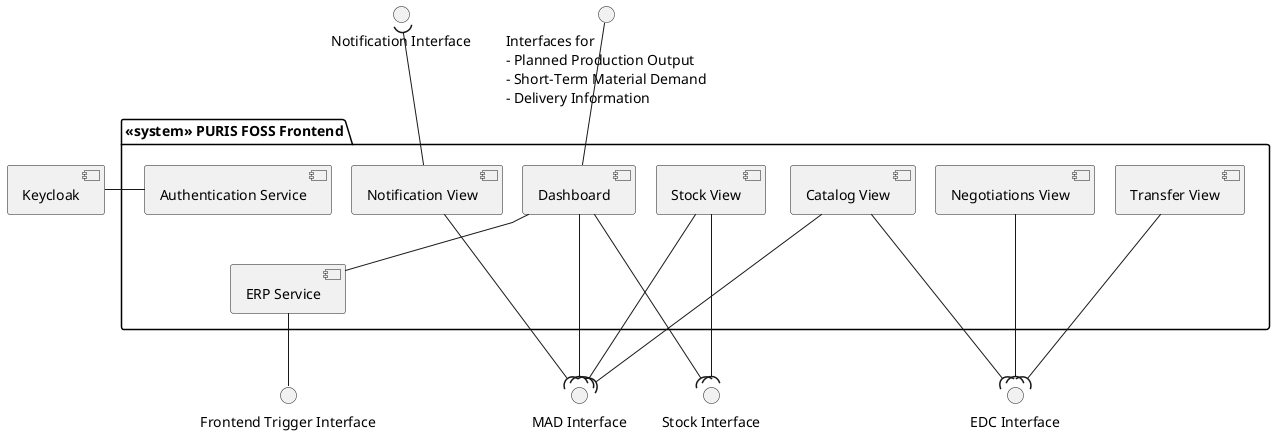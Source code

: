 @startuml
skinparam linetype polyline
skinparam nodesep 20
skinparam ranksep 50

() erp_frontend_interface as "Frontend Trigger Interface"
() edc_interface as "EDC Interface"
() mad_interface as "MAD Interface"
() edc_interface as "EDC Interface"
() notifications_interface as "Notification Interface"

package "<<system>> PURIS FOSS Frontend"{

  [ERP Service] as erp_service
  together {
    [Stock View] as stock_view
    [Notification View] as notifications_view
    [Dashboard] as dashboard
    [Authentication Service] as auth_service
  }
  together {
    [Catalog View] as catalog_view
    [Negotiations View] as negotiations_view
    [Transfer View] as transfer_view
  }
}
"Interfaces for\n- Planned Production Output\n- Short-Term Material Demand\n- Delivery Information" -- dashboard
[Keycloak] as idp

idp - auth_service

stock_view ---( "Stock Interface"
stock_view ---( mad_interface

dashboard ---( "Stock Interface"
dashboard ---( mad_interface
notifications_view ---( mad_interface
notifications_interface )-- notifications_view

catalog_view ---( edc_interface
catalog_view ---( mad_interface
negotiations_view ---( edc_interface
transfer_view ---( edc_interface

erp_service - dashboard
erp_frontend_interface -up- erp_service
dashboard -[hidden]right- stock_view

auth_service -[hidden]down- erp_service

@enduml
